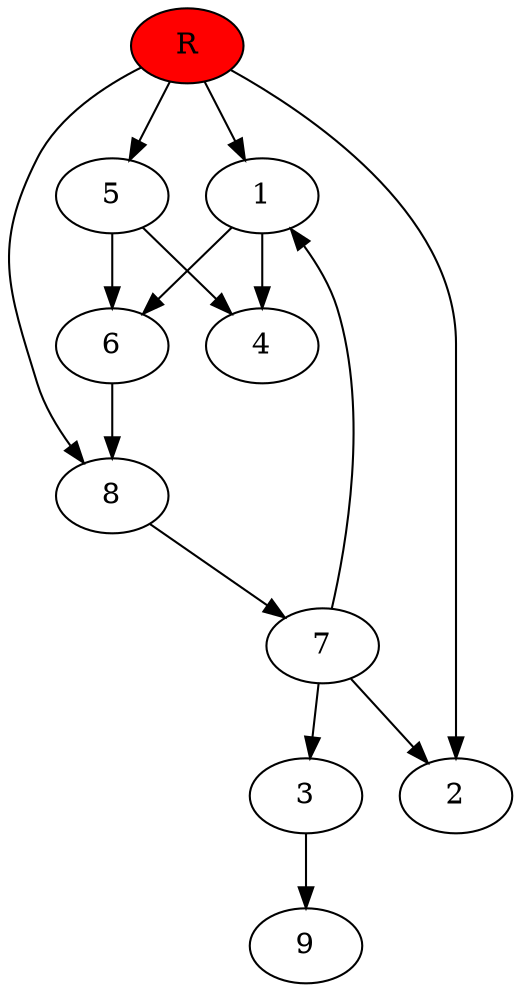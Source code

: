 digraph prb2101 {
	1
	2
	3
	4
	5
	6
	7
	8
	R [fillcolor="#ff0000" style=filled]
	1 -> 4
	1 -> 6
	3 -> 9
	5 -> 4
	5 -> 6
	6 -> 8
	7 -> 1
	7 -> 2
	7 -> 3
	8 -> 7
	R -> 1
	R -> 2
	R -> 5
	R -> 8
}

